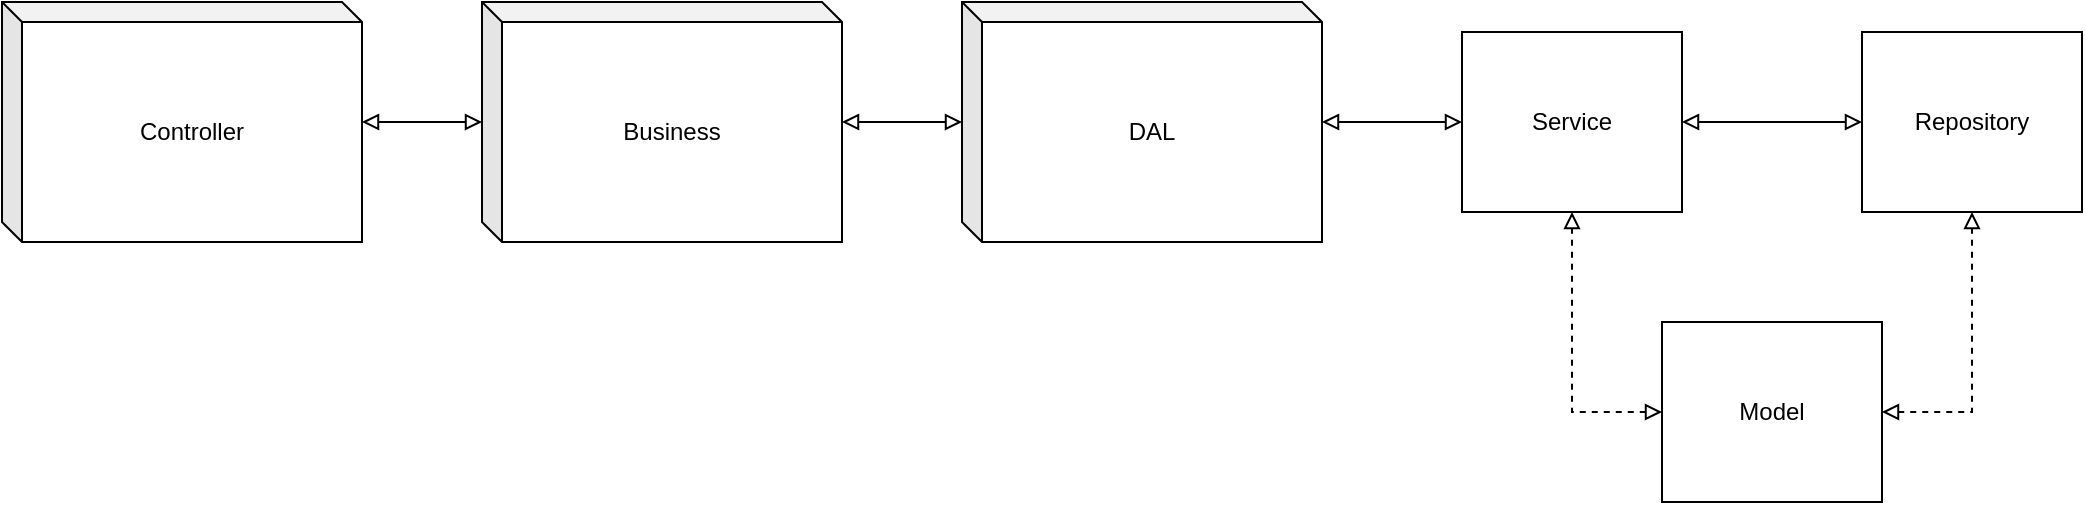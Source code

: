 <mxfile version="16.2.2" type="github">
  <diagram id="KmW7KK_8lDSuEo4gHdId" name="Page-1">
    <mxGraphModel dx="1373" dy="904" grid="1" gridSize="10" guides="1" tooltips="1" connect="1" arrows="1" fold="1" page="0" pageScale="1" pageWidth="827" pageHeight="1169" math="0" shadow="0">
      <root>
        <mxCell id="0" />
        <mxCell id="1" parent="0" />
        <mxCell id="z96DseF9AYppn1QIO0Lc-10" style="rounded=0;orthogonalLoop=1;jettySize=auto;html=1;entryX=0;entryY=0.5;entryDx=0;entryDy=0;entryPerimeter=0;endArrow=block;endFill=0;startArrow=block;startFill=0;" edge="1" parent="1" source="z96DseF9AYppn1QIO0Lc-1" target="z96DseF9AYppn1QIO0Lc-2">
          <mxGeometry relative="1" as="geometry" />
        </mxCell>
        <mxCell id="z96DseF9AYppn1QIO0Lc-1" value="Controller" style="shape=cube;whiteSpace=wrap;html=1;boundedLbl=1;backgroundOutline=1;darkOpacity=0.05;darkOpacity2=0.1;size=10;" vertex="1" parent="1">
          <mxGeometry x="140" y="160" width="180" height="120" as="geometry" />
        </mxCell>
        <mxCell id="z96DseF9AYppn1QIO0Lc-9" style="rounded=0;orthogonalLoop=1;jettySize=auto;html=1;startArrow=block;startFill=0;endArrow=block;endFill=0;entryX=0;entryY=0.5;entryDx=0;entryDy=0;entryPerimeter=0;" edge="1" parent="1" source="z96DseF9AYppn1QIO0Lc-2" target="z96DseF9AYppn1QIO0Lc-3">
          <mxGeometry relative="1" as="geometry">
            <mxPoint x="630" y="220" as="targetPoint" />
          </mxGeometry>
        </mxCell>
        <mxCell id="z96DseF9AYppn1QIO0Lc-2" value="Business" style="shape=cube;whiteSpace=wrap;html=1;boundedLbl=1;backgroundOutline=1;darkOpacity=0.05;darkOpacity2=0.1;size=10;" vertex="1" parent="1">
          <mxGeometry x="380" y="160" width="180" height="120" as="geometry" />
        </mxCell>
        <mxCell id="z96DseF9AYppn1QIO0Lc-11" style="edgeStyle=orthogonalEdgeStyle;rounded=0;orthogonalLoop=1;jettySize=auto;html=1;entryX=0;entryY=0.5;entryDx=0;entryDy=0;endArrow=block;endFill=0;startArrow=block;startFill=0;" edge="1" parent="1" source="z96DseF9AYppn1QIO0Lc-3" target="z96DseF9AYppn1QIO0Lc-5">
          <mxGeometry relative="1" as="geometry" />
        </mxCell>
        <mxCell id="z96DseF9AYppn1QIO0Lc-3" value="DAL" style="shape=cube;whiteSpace=wrap;html=1;boundedLbl=1;backgroundOutline=1;darkOpacity=0.05;darkOpacity2=0.1;size=10;" vertex="1" parent="1">
          <mxGeometry x="620" y="160" width="180" height="120" as="geometry" />
        </mxCell>
        <mxCell id="z96DseF9AYppn1QIO0Lc-14" style="edgeStyle=orthogonalEdgeStyle;rounded=0;orthogonalLoop=1;jettySize=auto;html=1;entryX=0;entryY=0.5;entryDx=0;entryDy=0;startArrow=block;startFill=0;endArrow=block;endFill=0;" edge="1" parent="1" source="z96DseF9AYppn1QIO0Lc-5" target="z96DseF9AYppn1QIO0Lc-7">
          <mxGeometry relative="1" as="geometry" />
        </mxCell>
        <mxCell id="z96DseF9AYppn1QIO0Lc-5" value="Service" style="rounded=0;whiteSpace=wrap;html=1;" vertex="1" parent="1">
          <mxGeometry x="870" y="175" width="110" height="90" as="geometry" />
        </mxCell>
        <mxCell id="z96DseF9AYppn1QIO0Lc-16" style="edgeStyle=none;rounded=0;orthogonalLoop=1;jettySize=auto;html=1;entryX=0.5;entryY=1;entryDx=0;entryDy=0;dashed=1;startArrow=block;startFill=0;endArrow=block;endFill=0;" edge="1" parent="1" source="z96DseF9AYppn1QIO0Lc-6" target="z96DseF9AYppn1QIO0Lc-7">
          <mxGeometry relative="1" as="geometry">
            <Array as="points">
              <mxPoint x="1125" y="365" />
            </Array>
          </mxGeometry>
        </mxCell>
        <mxCell id="z96DseF9AYppn1QIO0Lc-17" style="edgeStyle=none;rounded=0;orthogonalLoop=1;jettySize=auto;html=1;entryX=0.5;entryY=1;entryDx=0;entryDy=0;dashed=1;startArrow=block;startFill=0;endArrow=block;endFill=0;" edge="1" parent="1" source="z96DseF9AYppn1QIO0Lc-6" target="z96DseF9AYppn1QIO0Lc-5">
          <mxGeometry relative="1" as="geometry">
            <Array as="points">
              <mxPoint x="925" y="365" />
            </Array>
          </mxGeometry>
        </mxCell>
        <mxCell id="z96DseF9AYppn1QIO0Lc-6" value="Model" style="rounded=0;whiteSpace=wrap;html=1;" vertex="1" parent="1">
          <mxGeometry x="970" y="320" width="110" height="90" as="geometry" />
        </mxCell>
        <mxCell id="z96DseF9AYppn1QIO0Lc-7" value="Repository" style="rounded=0;whiteSpace=wrap;html=1;" vertex="1" parent="1">
          <mxGeometry x="1070" y="175" width="110" height="90" as="geometry" />
        </mxCell>
      </root>
    </mxGraphModel>
  </diagram>
</mxfile>
